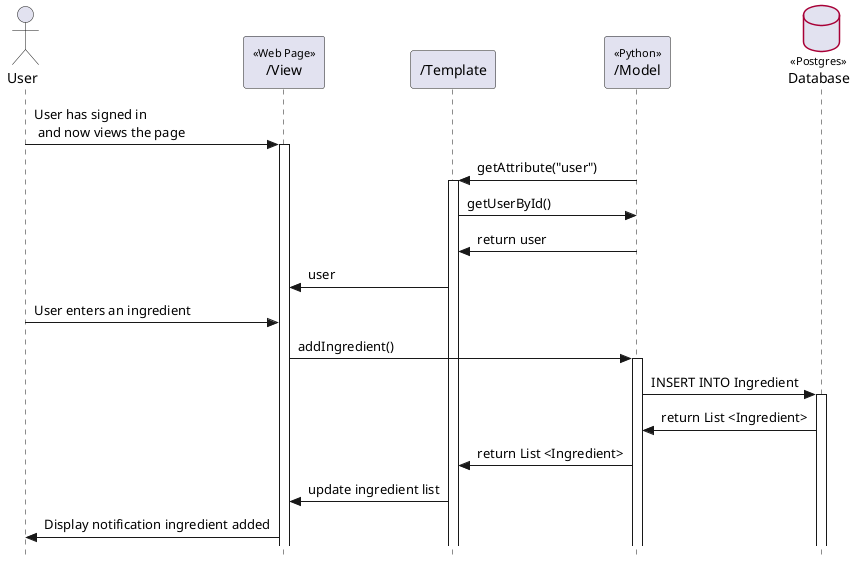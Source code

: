 @startuml customerViewsProductPage

' === Style Tweaks ===

skinparam {
  Style StrictUML
  RoundCorner 5
  ParticipantPadding 10
  Padding 2
  SequenceStereotype {
    Font {
      Size 11
      Style plain
    }
  }
  Database {
	BorderColor #A80036
  }
}


' === Actors / Participants

actor "User" as user
participant "/View" as view << Web Page >>
participant "/Template" as template
participant "/Model" as model << Python >>
database "Database" as db <<Postgres>>


' === Interactions ===

user -> view++ : User has signed in\n and now views the page

model -> template++ : getAttribute("user")
template -> model : getUserById()
model -> template : return user
template -> view : user


user -> view : User enters an ingredient
view -> model++ : addIngredient()
model -> db++ : INSERT INTO Ingredient
db -> model : return List <Ingredient>
model -> template : return List <Ingredient>
template -> view : update ingredient list

view -> user : Display notification ingredient added


@enduml